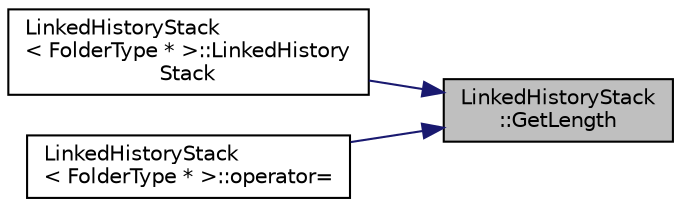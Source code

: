 digraph "LinkedHistoryStack::GetLength"
{
 // LATEX_PDF_SIZE
  edge [fontname="Helvetica",fontsize="10",labelfontname="Helvetica",labelfontsize="10"];
  node [fontname="Helvetica",fontsize="10",shape=record];
  rankdir="RL";
  Node12 [label="LinkedHistoryStack\l::GetLength",height=0.2,width=0.4,color="black", fillcolor="grey75", style="filled", fontcolor="black",tooltip="Get a number of Items in current Linked History Stack."];
  Node12 -> Node13 [dir="back",color="midnightblue",fontsize="10",style="solid",fontname="Helvetica"];
  Node13 [label="LinkedHistoryStack\l\< FolderType * \>::LinkedHistory\lStack",height=0.2,width=0.4,color="black", fillcolor="white", style="filled",URL="$class_linked_history_stack.html#a932131f01829c60a754d9c40dfb4d532",tooltip=" "];
  Node12 -> Node14 [dir="back",color="midnightblue",fontsize="10",style="solid",fontname="Helvetica"];
  Node14 [label="LinkedHistoryStack\l\< FolderType * \>::operator=",height=0.2,width=0.4,color="black", fillcolor="white", style="filled",URL="$class_linked_history_stack.html#a521594774ec8b354aa8d6d95b827464c",tooltip="Doing Deep copy by copy assignment operator."];
}

